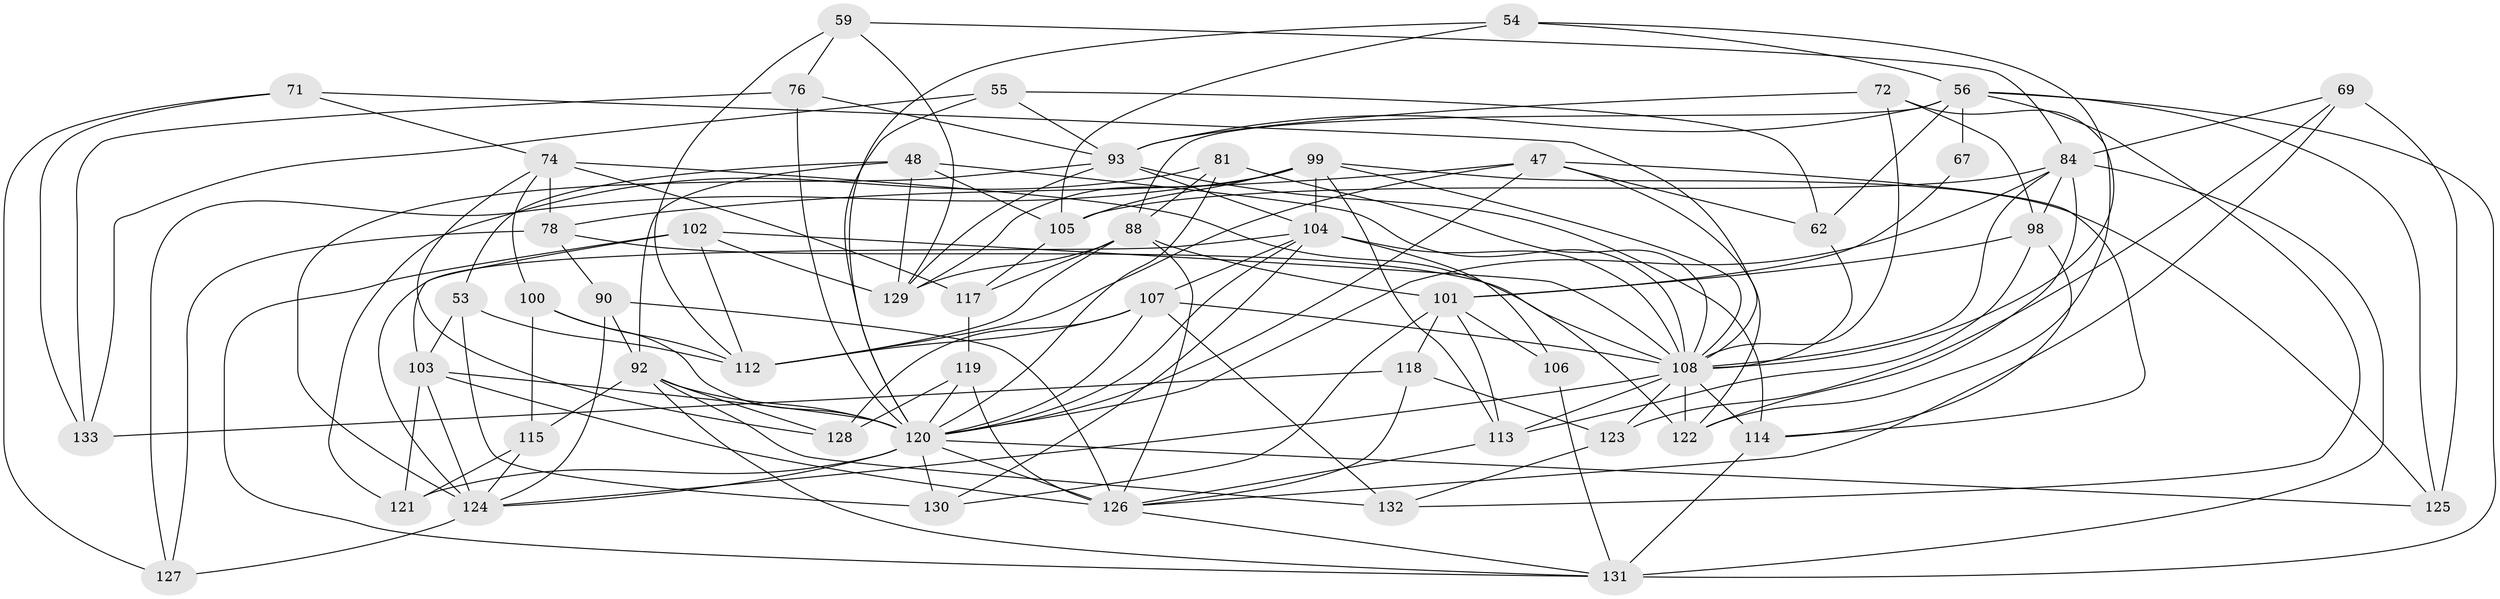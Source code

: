 // original degree distribution, {4: 1.0}
// Generated by graph-tools (version 1.1) at 2025/04/03/04/25 22:04:11]
// undirected, 53 vertices, 148 edges
graph export_dot {
graph [start="1"]
  node [color=gray90,style=filled];
  47 [super="+45"];
  48 [super="+31"];
  53;
  54;
  55;
  56 [super="+22+21"];
  59;
  62;
  67;
  69;
  71;
  72;
  74 [super="+18+63"];
  76;
  78 [super="+28"];
  81;
  84 [super="+79"];
  88 [super="+17+77+60"];
  90;
  92 [super="+42"];
  93 [super="+89"];
  98 [super="+34"];
  99 [super="+58"];
  100;
  101 [super="+80"];
  102 [super="+94"];
  103 [super="+68"];
  104 [super="+15+37+73"];
  105 [super="+91"];
  106;
  107 [super="+36+85"];
  108 [super="+39+87+95"];
  112 [super="+23+46"];
  113 [super="+24"];
  114 [super="+66+51"];
  115;
  117;
  118;
  119 [super="+86"];
  120 [super="+97"];
  121 [super="+83"];
  122 [super="+26+44"];
  123;
  124 [super="+27+116+110"];
  125;
  126 [super="+57+111"];
  127;
  128 [super="+1"];
  129 [super="+29+75"];
  130;
  131 [super="+9+109"];
  132;
  133;
  47 -- 62;
  47 -- 112;
  47 -- 114;
  47 -- 120;
  47 -- 122;
  47 -- 78;
  48 -- 105 [weight=2];
  48 -- 53;
  48 -- 92;
  48 -- 129;
  48 -- 108;
  53 -- 112;
  53 -- 130;
  53 -- 103;
  54 -- 105;
  54 -- 56;
  54 -- 108;
  54 -- 120;
  55 -- 62;
  55 -- 93;
  55 -- 133;
  55 -- 120;
  56 -- 67 [weight=3];
  56 -- 88;
  56 -- 131;
  56 -- 93;
  56 -- 132;
  56 -- 125;
  56 -- 62;
  59 -- 76;
  59 -- 84;
  59 -- 112;
  59 -- 129;
  62 -- 108;
  67 -- 101;
  69 -- 123;
  69 -- 125;
  69 -- 126;
  69 -- 84;
  71 -- 127;
  71 -- 133;
  71 -- 74;
  71 -- 108;
  72 -- 98;
  72 -- 93;
  72 -- 122;
  72 -- 108;
  74 -- 128;
  74 -- 117;
  74 -- 78 [weight=2];
  74 -- 122 [weight=2];
  74 -- 100;
  76 -- 133;
  76 -- 93;
  76 -- 120;
  78 -- 90;
  78 -- 127;
  78 -- 108;
  81 -- 120;
  81 -- 88;
  81 -- 108;
  81 -- 121;
  84 -- 105;
  84 -- 98;
  84 -- 131;
  84 -- 122 [weight=2];
  84 -- 108;
  84 -- 120 [weight=2];
  88 -- 126;
  88 -- 117;
  88 -- 101 [weight=2];
  88 -- 112 [weight=2];
  88 -- 129 [weight=2];
  90 -- 124;
  90 -- 92;
  90 -- 126;
  92 -- 131 [weight=2];
  92 -- 128 [weight=2];
  92 -- 132;
  92 -- 115;
  92 -- 120 [weight=2];
  93 -- 114 [weight=2];
  93 -- 129;
  93 -- 124 [weight=2];
  93 -- 104;
  98 -- 101;
  98 -- 113 [weight=2];
  98 -- 114;
  99 -- 129 [weight=2];
  99 -- 105;
  99 -- 125;
  99 -- 113 [weight=2];
  99 -- 104 [weight=2];
  99 -- 127;
  99 -- 108;
  100 -- 115;
  100 -- 112;
  100 -- 120;
  101 -- 118;
  101 -- 113;
  101 -- 130;
  101 -- 106;
  102 -- 131;
  102 -- 129;
  102 -- 103 [weight=2];
  102 -- 112;
  102 -- 108;
  103 -- 121 [weight=2];
  103 -- 124;
  103 -- 126;
  103 -- 120;
  104 -- 106 [weight=2];
  104 -- 124 [weight=3];
  104 -- 107;
  104 -- 130;
  104 -- 108;
  104 -- 120;
  105 -- 117;
  106 -- 131;
  107 -- 120 [weight=2];
  107 -- 128;
  107 -- 112;
  107 -- 132;
  107 -- 108 [weight=4];
  108 -- 114 [weight=3];
  108 -- 123;
  108 -- 113 [weight=2];
  108 -- 122 [weight=2];
  108 -- 124;
  113 -- 126;
  114 -- 131 [weight=3];
  115 -- 124;
  115 -- 121;
  117 -- 119;
  118 -- 126;
  118 -- 133;
  118 -- 123;
  119 -- 128 [weight=2];
  119 -- 126 [weight=2];
  119 -- 120;
  120 -- 124 [weight=2];
  120 -- 130;
  120 -- 121 [weight=2];
  120 -- 125;
  120 -- 126;
  123 -- 132;
  124 -- 127;
  126 -- 131;
}
